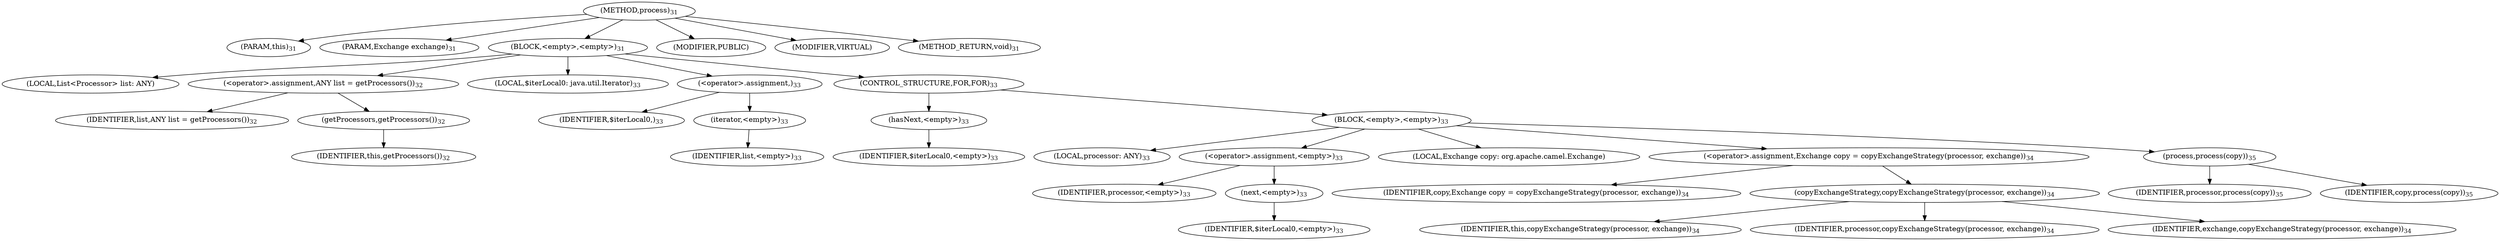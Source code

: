 digraph "process" {  
"11" [label = <(METHOD,process)<SUB>31</SUB>> ]
"4" [label = <(PARAM,this)<SUB>31</SUB>> ]
"12" [label = <(PARAM,Exchange exchange)<SUB>31</SUB>> ]
"13" [label = <(BLOCK,&lt;empty&gt;,&lt;empty&gt;)<SUB>31</SUB>> ]
"14" [label = <(LOCAL,List&lt;Processor&gt; list: ANY)> ]
"15" [label = <(&lt;operator&gt;.assignment,ANY list = getProcessors())<SUB>32</SUB>> ]
"16" [label = <(IDENTIFIER,list,ANY list = getProcessors())<SUB>32</SUB>> ]
"17" [label = <(getProcessors,getProcessors())<SUB>32</SUB>> ]
"3" [label = <(IDENTIFIER,this,getProcessors())<SUB>32</SUB>> ]
"18" [label = <(LOCAL,$iterLocal0: java.util.Iterator)<SUB>33</SUB>> ]
"19" [label = <(&lt;operator&gt;.assignment,)<SUB>33</SUB>> ]
"20" [label = <(IDENTIFIER,$iterLocal0,)<SUB>33</SUB>> ]
"21" [label = <(iterator,&lt;empty&gt;)<SUB>33</SUB>> ]
"22" [label = <(IDENTIFIER,list,&lt;empty&gt;)<SUB>33</SUB>> ]
"23" [label = <(CONTROL_STRUCTURE,FOR,FOR)<SUB>33</SUB>> ]
"24" [label = <(hasNext,&lt;empty&gt;)<SUB>33</SUB>> ]
"25" [label = <(IDENTIFIER,$iterLocal0,&lt;empty&gt;)<SUB>33</SUB>> ]
"26" [label = <(BLOCK,&lt;empty&gt;,&lt;empty&gt;)<SUB>33</SUB>> ]
"27" [label = <(LOCAL,processor: ANY)<SUB>33</SUB>> ]
"28" [label = <(&lt;operator&gt;.assignment,&lt;empty&gt;)<SUB>33</SUB>> ]
"29" [label = <(IDENTIFIER,processor,&lt;empty&gt;)<SUB>33</SUB>> ]
"30" [label = <(next,&lt;empty&gt;)<SUB>33</SUB>> ]
"31" [label = <(IDENTIFIER,$iterLocal0,&lt;empty&gt;)<SUB>33</SUB>> ]
"32" [label = <(LOCAL,Exchange copy: org.apache.camel.Exchange)> ]
"33" [label = <(&lt;operator&gt;.assignment,Exchange copy = copyExchangeStrategy(processor, exchange))<SUB>34</SUB>> ]
"34" [label = <(IDENTIFIER,copy,Exchange copy = copyExchangeStrategy(processor, exchange))<SUB>34</SUB>> ]
"35" [label = <(copyExchangeStrategy,copyExchangeStrategy(processor, exchange))<SUB>34</SUB>> ]
"5" [label = <(IDENTIFIER,this,copyExchangeStrategy(processor, exchange))<SUB>34</SUB>> ]
"36" [label = <(IDENTIFIER,processor,copyExchangeStrategy(processor, exchange))<SUB>34</SUB>> ]
"37" [label = <(IDENTIFIER,exchange,copyExchangeStrategy(processor, exchange))<SUB>34</SUB>> ]
"38" [label = <(process,process(copy))<SUB>35</SUB>> ]
"39" [label = <(IDENTIFIER,processor,process(copy))<SUB>35</SUB>> ]
"40" [label = <(IDENTIFIER,copy,process(copy))<SUB>35</SUB>> ]
"41" [label = <(MODIFIER,PUBLIC)> ]
"42" [label = <(MODIFIER,VIRTUAL)> ]
"43" [label = <(METHOD_RETURN,void)<SUB>31</SUB>> ]
  "11" -> "4" 
  "11" -> "12" 
  "11" -> "13" 
  "11" -> "41" 
  "11" -> "42" 
  "11" -> "43" 
  "13" -> "14" 
  "13" -> "15" 
  "13" -> "18" 
  "13" -> "19" 
  "13" -> "23" 
  "15" -> "16" 
  "15" -> "17" 
  "17" -> "3" 
  "19" -> "20" 
  "19" -> "21" 
  "21" -> "22" 
  "23" -> "24" 
  "23" -> "26" 
  "24" -> "25" 
  "26" -> "27" 
  "26" -> "28" 
  "26" -> "32" 
  "26" -> "33" 
  "26" -> "38" 
  "28" -> "29" 
  "28" -> "30" 
  "30" -> "31" 
  "33" -> "34" 
  "33" -> "35" 
  "35" -> "5" 
  "35" -> "36" 
  "35" -> "37" 
  "38" -> "39" 
  "38" -> "40" 
}
